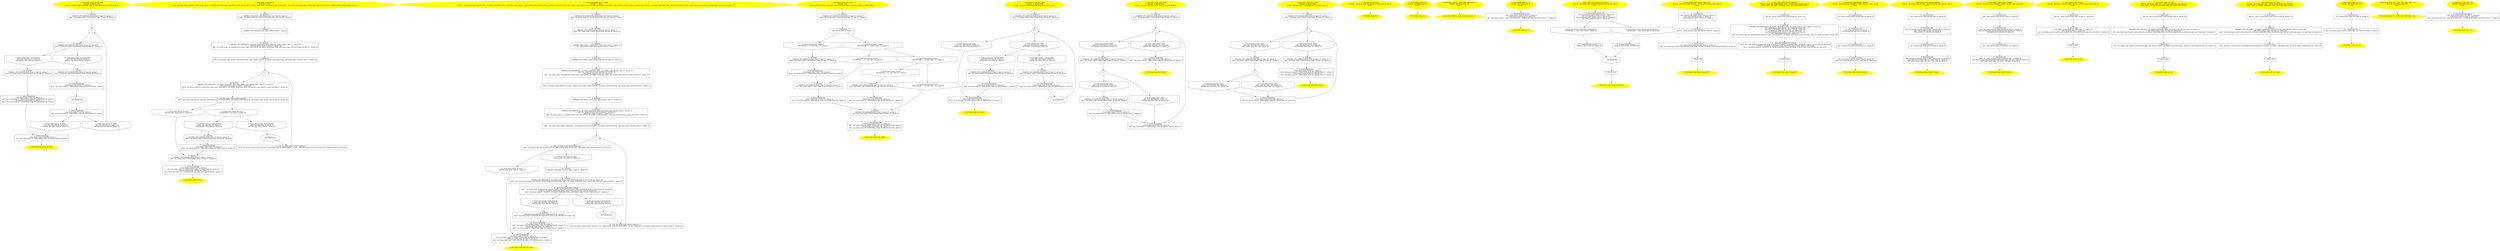 /* @generated */
digraph cfg {
"test_do_while#break_scope#1068194.72aceeae2a95e32b_1" [label="1: Start break_scope::test_do_while\nFormals:  a:_Bool b:_Bool\nLocals:  x3:break_scope::X x4:break_scope::X x2:break_scope::X x1:break_scope::X \n  " color=yellow style=filled]
	

	 "test_do_while#break_scope#1068194.72aceeae2a95e32b_1" -> "test_do_while#break_scope#1068194.72aceeae2a95e32b_16" ;
"test_do_while#break_scope#1068194.72aceeae2a95e32b_2" [label="2: Exit break_scope::test_do_while \n  " color=yellow style=filled]
	

"test_do_while#break_scope#1068194.72aceeae2a95e32b_3" [label="3:  Destruction(Scope) \n   _=*&x1:break_scope::X [line 89, column 1]\n  n$1=_fun_break_scope::X::~X(&x1:break_scope::X*) injected [line 89, column 1]\n " shape="box"]
	

	 "test_do_while#break_scope#1068194.72aceeae2a95e32b_3" -> "test_do_while#break_scope#1068194.72aceeae2a95e32b_2" ;
"test_do_while#break_scope#1068194.72aceeae2a95e32b_4" [label="4: + \n  " ]
	

	 "test_do_while#break_scope#1068194.72aceeae2a95e32b_4" -> "test_do_while#break_scope#1068194.72aceeae2a95e32b_15" ;
"test_do_while#break_scope#1068194.72aceeae2a95e32b_5" [label="5: Prune (true branch, do while) \n   n$3=*&a:_Bool [line 88, column 12]\n  PRUNE(n$3, true); [line 88, column 12]\n " shape="invhouse"]
	

	 "test_do_while#break_scope#1068194.72aceeae2a95e32b_5" -> "test_do_while#break_scope#1068194.72aceeae2a95e32b_4" ;
"test_do_while#break_scope#1068194.72aceeae2a95e32b_6" [label="6: Prune (false branch, do while) \n   n$3=*&a:_Bool [line 88, column 12]\n  PRUNE(!n$3, false); [line 88, column 12]\n " shape="invhouse"]
	

	 "test_do_while#break_scope#1068194.72aceeae2a95e32b_6" -> "test_do_while#break_scope#1068194.72aceeae2a95e32b_3" ;
"test_do_while#break_scope#1068194.72aceeae2a95e32b_7" [label="7:  Destruction(Scope) \n   _=*&x2:break_scope::X [line 88, column 3]\n  n$5=_fun_break_scope::X::~X(&x2:break_scope::X*) injected [line 88, column 3]\n " shape="box"]
	

	 "test_do_while#break_scope#1068194.72aceeae2a95e32b_7" -> "test_do_while#break_scope#1068194.72aceeae2a95e32b_5" ;
	 "test_do_while#break_scope#1068194.72aceeae2a95e32b_7" -> "test_do_while#break_scope#1068194.72aceeae2a95e32b_6" ;
"test_do_while#break_scope#1068194.72aceeae2a95e32b_8" [label="8: + \n   END_BRANCHES\n " ]
	

	 "test_do_while#break_scope#1068194.72aceeae2a95e32b_8" -> "test_do_while#break_scope#1068194.72aceeae2a95e32b_7" ;
"test_do_while#break_scope#1068194.72aceeae2a95e32b_9" [label="9: Prune (true branch, if (terminated)) \n   n$7=*&b:_Bool [line 82, column 9]\n  PRUNE(n$7, true); [line 82, column 9]\n " shape="invhouse"]
	

	 "test_do_while#break_scope#1068194.72aceeae2a95e32b_9" -> "test_do_while#break_scope#1068194.72aceeae2a95e32b_12" ;
"test_do_while#break_scope#1068194.72aceeae2a95e32b_10" [label="10: Prune (false branch, if (terminated)) \n   n$7=*&b:_Bool [line 82, column 9]\n  PRUNE(!n$7, false); [line 82, column 9]\n " shape="invhouse"]
	

	 "test_do_while#break_scope#1068194.72aceeae2a95e32b_10" -> "test_do_while#break_scope#1068194.72aceeae2a95e32b_14" ;
"test_do_while#break_scope#1068194.72aceeae2a95e32b_11" [label="11:  Destruction(break) \n   _=*&x3:break_scope::X [line 84, column 7]\n  n$9=_fun_break_scope::X::~X(&x3:break_scope::X*) injected [line 84, column 7]\n  _=*&x2:break_scope::X [line 84, column 7]\n  n$11=_fun_break_scope::X::~X(&x2:break_scope::X*) injected [line 84, column 7]\n " shape="box"]
	

	 "test_do_while#break_scope#1068194.72aceeae2a95e32b_11" -> "test_do_while#break_scope#1068194.72aceeae2a95e32b_3" ;
"test_do_while#break_scope#1068194.72aceeae2a95e32b_12" [label="12:  DeclStmt \n   VARIABLE_DECLARED(x3:break_scope::X); [line 83, column 7]\n  n$13=_fun_break_scope::X::X(&x3:break_scope::X*) [line 83, column 9]\n " shape="box"]
	

	 "test_do_while#break_scope#1068194.72aceeae2a95e32b_12" -> "test_do_while#break_scope#1068194.72aceeae2a95e32b_11" ;
"test_do_while#break_scope#1068194.72aceeae2a95e32b_13" [label="13:  Destruction(Scope) \n   _=*&x4:break_scope::X [line 87, column 5]\n  n$15=_fun_break_scope::X::~X(&x4:break_scope::X*) injected [line 87, column 5]\n " shape="box"]
	

	 "test_do_while#break_scope#1068194.72aceeae2a95e32b_13" -> "test_do_while#break_scope#1068194.72aceeae2a95e32b_8" ;
"test_do_while#break_scope#1068194.72aceeae2a95e32b_14" [label="14:  DeclStmt \n   VARIABLE_DECLARED(x4:break_scope::X); [line 86, column 7]\n  n$17=_fun_break_scope::X::X(&x4:break_scope::X*) [line 86, column 9]\n " shape="box"]
	

	 "test_do_while#break_scope#1068194.72aceeae2a95e32b_14" -> "test_do_while#break_scope#1068194.72aceeae2a95e32b_13" ;
"test_do_while#break_scope#1068194.72aceeae2a95e32b_15" [label="15:  DeclStmt \n   VARIABLE_DECLARED(x2:break_scope::X); [line 81, column 5]\n  n$19=_fun_break_scope::X::X(&x2:break_scope::X*) [line 81, column 7]\n " shape="box"]
	

	 "test_do_while#break_scope#1068194.72aceeae2a95e32b_15" -> "test_do_while#break_scope#1068194.72aceeae2a95e32b_9" ;
	 "test_do_while#break_scope#1068194.72aceeae2a95e32b_15" -> "test_do_while#break_scope#1068194.72aceeae2a95e32b_10" ;
"test_do_while#break_scope#1068194.72aceeae2a95e32b_16" [label="16:  DeclStmt \n   VARIABLE_DECLARED(x1:break_scope::X); [line 79, column 3]\n  n$21=_fun_break_scope::X::X(&x1:break_scope::X*) [line 79, column 5]\n " shape="box"]
	

	 "test_do_while#break_scope#1068194.72aceeae2a95e32b_16" -> "test_do_while#break_scope#1068194.72aceeae2a95e32b_4" ;
"test_for#break_scope#125808138668.4c62e98ea10322d2_1" [label="1: Start break_scope::test_for\nFormals:  b:_Bool\nLocals:  x2:break_scope::X it:break_scope::iterator 0$?%__sil_tmpSIL_materialize_temp__n$6:break_scope::iterator 0$?%__sil_tmp__temp_return_n$13:break_scope::iterator 0$?%__sil_tmpSIL_materialize_temp__n$16:break_scope::iterator const  x1:break_scope::X vector:break_scope::vec \n  " color=yellow style=filled]
	

	 "test_for#break_scope#125808138668.4c62e98ea10322d2_1" -> "test_for#break_scope#125808138668.4c62e98ea10322d2_19" ;
"test_for#break_scope#125808138668.4c62e98ea10322d2_2" [label="2: Exit break_scope::test_for \n  " color=yellow style=filled]
	

"test_for#break_scope#125808138668.4c62e98ea10322d2_3" [label="3:  Destruction(Scope) \n   _=*&x2:break_scope::X [line 64, column 1]\n  n$1=_fun_break_scope::X::~X(&x2:break_scope::X*) injected [line 64, column 1]\n  _=*&vector:break_scope::vec [line 64, column 1]\n  n$3=_fun_break_scope::vec::~vec(&vector:break_scope::vec*) injected [line 64, column 1]\n " shape="box"]
	

	 "test_for#break_scope#125808138668.4c62e98ea10322d2_3" -> "test_for#break_scope#125808138668.4c62e98ea10322d2_2" ;
"test_for#break_scope#125808138668.4c62e98ea10322d2_4" [label="4:  DeclStmt \n   VARIABLE_DECLARED(x2:break_scope::X); [line 63, column 3]\n  n$5=_fun_break_scope::X::X(&x2:break_scope::X*) [line 63, column 5]\n " shape="box"]
	

	 "test_for#break_scope#125808138668.4c62e98ea10322d2_4" -> "test_for#break_scope#125808138668.4c62e98ea10322d2_3" ;
"test_for#break_scope#125808138668.4c62e98ea10322d2_5" [label="5: + \n  " ]
	

	 "test_for#break_scope#125808138668.4c62e98ea10322d2_5" -> "test_for#break_scope#125808138668.4c62e98ea10322d2_10" ;
"test_for#break_scope#125808138668.4c62e98ea10322d2_6" [label="6:  DeclStmt \n   VARIABLE_DECLARED(0$?%__sil_tmpSIL_materialize_temp__n$6:break_scope::iterator); [line 57, column 22]\n  _=*&vector:break_scope::vec [line 57, column 22]\n  n$9=_fun_break_scope::vec::begin(&vector:break_scope::vec&,&0$?%__sil_tmpSIL_materialize_temp__n$6:break_scope::iterator*) assign_last [line 57, column 22]\n " shape="box"]
	

	 "test_for#break_scope#125808138668.4c62e98ea10322d2_6" -> "test_for#break_scope#125808138668.4c62e98ea10322d2_8" ;
"test_for#break_scope#125808138668.4c62e98ea10322d2_7" [label="7:  DeclStmt \n   VARIABLE_DECLARED(it:break_scope::iterator); [line 57, column 8]\n " shape="box"]
	

	 "test_for#break_scope#125808138668.4c62e98ea10322d2_7" -> "test_for#break_scope#125808138668.4c62e98ea10322d2_6" ;
"test_for#break_scope#125808138668.4c62e98ea10322d2_8" [label="8:  DeclStmt \n   n$10=_fun_break_scope::iterator::iterator(&it:break_scope::iterator*,&0$?%__sil_tmpSIL_materialize_temp__n$6:break_scope::iterator&) [line 57, column 22]\n " shape="box"]
	

	 "test_for#break_scope#125808138668.4c62e98ea10322d2_8" -> "test_for#break_scope#125808138668.4c62e98ea10322d2_5" ;
"test_for#break_scope#125808138668.4c62e98ea10322d2_9" [label="9:  Call _fun_break_scope::iterator::operator++ \n   n$14=_fun_break_scope::iterator::operator++(&it:break_scope::iterator&,&0$?%__sil_tmp__temp_return_n$13:break_scope::iterator*) assign_last [line 57, column 58]\n " shape="box"]
	

	 "test_for#break_scope#125808138668.4c62e98ea10322d2_9" -> "test_for#break_scope#125808138668.4c62e98ea10322d2_5" ;
"test_for#break_scope#125808138668.4c62e98ea10322d2_10" [label="10:  DeclStmt \n   VARIABLE_DECLARED(0$?%__sil_tmpSIL_materialize_temp__n$16:break_scope::iterator const ); [line 57, column 44]\n  _=*&vector:break_scope::vec [line 57, column 44]\n  n$19=_fun_break_scope::vec::end(&vector:break_scope::vec&,&0$?%__sil_tmpSIL_materialize_temp__n$16:break_scope::iterator*) assign_last [line 57, column 44]\n " shape="box"]
	

	 "test_for#break_scope#125808138668.4c62e98ea10322d2_10" -> "test_for#break_scope#125808138668.4c62e98ea10322d2_11" ;
"test_for#break_scope#125808138668.4c62e98ea10322d2_11" [label="11:  Call _fun_break_scope::iterator::operator!= \n   n$20=_fun_break_scope::iterator::operator!=(&it:break_scope::iterator&,&0$?%__sil_tmpSIL_materialize_temp__n$16:break_scope::iterator const &) [line 57, column 38]\n " shape="box"]
	

	 "test_for#break_scope#125808138668.4c62e98ea10322d2_11" -> "test_for#break_scope#125808138668.4c62e98ea10322d2_12" ;
	 "test_for#break_scope#125808138668.4c62e98ea10322d2_11" -> "test_for#break_scope#125808138668.4c62e98ea10322d2_13" ;
"test_for#break_scope#125808138668.4c62e98ea10322d2_12" [label="12: Prune (true branch, for loop) \n   PRUNE(n$20, true); [line 57, column 38]\n " shape="invhouse"]
	

	 "test_for#break_scope#125808138668.4c62e98ea10322d2_12" -> "test_for#break_scope#125808138668.4c62e98ea10322d2_15" ;
	 "test_for#break_scope#125808138668.4c62e98ea10322d2_12" -> "test_for#break_scope#125808138668.4c62e98ea10322d2_16" ;
"test_for#break_scope#125808138668.4c62e98ea10322d2_13" [label="13: Prune (false branch, for loop) \n   PRUNE(!n$20, false); [line 57, column 38]\n " shape="invhouse"]
	

	 "test_for#break_scope#125808138668.4c62e98ea10322d2_13" -> "test_for#break_scope#125808138668.4c62e98ea10322d2_4" ;
"test_for#break_scope#125808138668.4c62e98ea10322d2_14" [label="14: + \n   END_BRANCHES\n " ]
	

	 "test_for#break_scope#125808138668.4c62e98ea10322d2_14" -> "test_for#break_scope#125808138668.4c62e98ea10322d2_9" ;
"test_for#break_scope#125808138668.4c62e98ea10322d2_15" [label="15: Prune (true branch, if (terminated)) \n   n$21=*&b:_Bool [line 58, column 9]\n  PRUNE(n$21, true); [line 58, column 9]\n " shape="invhouse"]
	

	 "test_for#break_scope#125808138668.4c62e98ea10322d2_15" -> "test_for#break_scope#125808138668.4c62e98ea10322d2_18" ;
"test_for#break_scope#125808138668.4c62e98ea10322d2_16" [label="16: Prune (false branch, if (terminated)) \n   n$21=*&b:_Bool [line 58, column 9]\n  PRUNE(!n$21, false); [line 58, column 9]\n " shape="invhouse"]
	

	 "test_for#break_scope#125808138668.4c62e98ea10322d2_16" -> "test_for#break_scope#125808138668.4c62e98ea10322d2_14" ;
"test_for#break_scope#125808138668.4c62e98ea10322d2_17" [label="17:  Destruction(break) \n   _=*&x1:break_scope::X [line 60, column 7]\n  n$23=_fun_break_scope::X::~X(&x1:break_scope::X*) injected [line 60, column 7]\n " shape="box"]
	

	 "test_for#break_scope#125808138668.4c62e98ea10322d2_17" -> "test_for#break_scope#125808138668.4c62e98ea10322d2_4" ;
"test_for#break_scope#125808138668.4c62e98ea10322d2_18" [label="18:  DeclStmt \n   VARIABLE_DECLARED(x1:break_scope::X); [line 59, column 7]\n  n$25=_fun_break_scope::X::X(&x1:break_scope::X*) [line 59, column 9]\n " shape="box"]
	

	 "test_for#break_scope#125808138668.4c62e98ea10322d2_18" -> "test_for#break_scope#125808138668.4c62e98ea10322d2_17" ;
"test_for#break_scope#125808138668.4c62e98ea10322d2_19" [label="19:  DeclStmt \n   VARIABLE_DECLARED(vector:break_scope::vec); [line 56, column 3]\n  n$29=_fun_break_scope::vec::vec(&vector:break_scope::vec*) [line 56, column 7]\n " shape="box"]
	

	 "test_for#break_scope#125808138668.4c62e98ea10322d2_19" -> "test_for#break_scope#125808138668.4c62e98ea10322d2_7" ;
"test_for_range#break_scope#211585.ad34c277f8d086eb_1" [label="1: Start break_scope::test_for_range\nFormals:  b:_Bool\nLocals:  __end1:break_scope::iterator 0$?%__sil_tmpSIL_materialize_temp__n$5:break_scope::iterator __begin1:break_scope::iterator 0$?%__sil_tmpSIL_materialize_temp__n$11:break_scope::iterator 0$?%__sil_tmp__temp_return_n$19:break_scope::iterator x2:break_scope::X x:break_scope::X 0$?%__sil_tmpSIL_materialize_temp__n$32:break_scope::X const  __range1:break_scope::vec& x1:break_scope::X vector:break_scope::vec \n  " color=yellow style=filled]
	

	 "test_for_range#break_scope#211585.ad34c277f8d086eb_1" -> "test_for_range#break_scope#211585.ad34c277f8d086eb_25" ;
"test_for_range#break_scope#211585.ad34c277f8d086eb_2" [label="2: Exit break_scope::test_for_range \n  " color=yellow style=filled]
	

"test_for_range#break_scope#211585.ad34c277f8d086eb_3" [label="3:  Destruction(Scope) \n   _=*&x1:break_scope::X [line 53, column 1]\n  n$1=_fun_break_scope::X::~X(&x1:break_scope::X*) injected [line 53, column 1]\n  _=*&vector:break_scope::vec [line 53, column 1]\n  n$3=_fun_break_scope::vec::~vec(&vector:break_scope::vec*) injected [line 53, column 1]\n " shape="box"]
	

	 "test_for_range#break_scope#211585.ad34c277f8d086eb_3" -> "test_for_range#break_scope#211585.ad34c277f8d086eb_2" ;
"test_for_range#break_scope#211585.ad34c277f8d086eb_4" [label="4: + \n  " ]
	

	 "test_for_range#break_scope#211585.ad34c277f8d086eb_4" -> "test_for_range#break_scope#211585.ad34c277f8d086eb_12" ;
"test_for_range#break_scope#211585.ad34c277f8d086eb_5" [label="5:  DeclStmt \n   VARIABLE_DECLARED(0$?%__sil_tmpSIL_materialize_temp__n$5:break_scope::iterator); [line 47, column 12]\n  n$6=*&__range1:break_scope::vec& [line 47, column 12]\n  _=*n$6:break_scope::vec [line 47, column 12]\n  n$9=_fun_break_scope::vec::end(n$6:break_scope::vec&,&0$?%__sil_tmpSIL_materialize_temp__n$5:break_scope::iterator*) assign_last [line 47, column 12]\n " shape="box"]
	

	 "test_for_range#break_scope#211585.ad34c277f8d086eb_5" -> "test_for_range#break_scope#211585.ad34c277f8d086eb_7" ;
"test_for_range#break_scope#211585.ad34c277f8d086eb_6" [label="6:  DeclStmt \n   VARIABLE_DECLARED(__end1:break_scope::iterator); [line 47, column 12]\n " shape="box"]
	

	 "test_for_range#break_scope#211585.ad34c277f8d086eb_6" -> "test_for_range#break_scope#211585.ad34c277f8d086eb_5" ;
"test_for_range#break_scope#211585.ad34c277f8d086eb_7" [label="7:  DeclStmt \n   n$10=_fun_break_scope::iterator::iterator(&__end1:break_scope::iterator*,&0$?%__sil_tmpSIL_materialize_temp__n$5:break_scope::iterator&) [line 47, column 12]\n " shape="box"]
	

	 "test_for_range#break_scope#211585.ad34c277f8d086eb_7" -> "test_for_range#break_scope#211585.ad34c277f8d086eb_4" ;
"test_for_range#break_scope#211585.ad34c277f8d086eb_8" [label="8:  DeclStmt \n   VARIABLE_DECLARED(0$?%__sil_tmpSIL_materialize_temp__n$11:break_scope::iterator); [line 47, column 12]\n  n$12=*&__range1:break_scope::vec& [line 47, column 12]\n  _=*n$12:break_scope::vec [line 47, column 12]\n  n$15=_fun_break_scope::vec::begin(n$12:break_scope::vec&,&0$?%__sil_tmpSIL_materialize_temp__n$11:break_scope::iterator*) assign_last [line 47, column 12]\n " shape="box"]
	

	 "test_for_range#break_scope#211585.ad34c277f8d086eb_8" -> "test_for_range#break_scope#211585.ad34c277f8d086eb_10" ;
"test_for_range#break_scope#211585.ad34c277f8d086eb_9" [label="9:  DeclStmt \n   VARIABLE_DECLARED(__begin1:break_scope::iterator); [line 47, column 12]\n " shape="box"]
	

	 "test_for_range#break_scope#211585.ad34c277f8d086eb_9" -> "test_for_range#break_scope#211585.ad34c277f8d086eb_8" ;
"test_for_range#break_scope#211585.ad34c277f8d086eb_10" [label="10:  DeclStmt \n   n$16=_fun_break_scope::iterator::iterator(&__begin1:break_scope::iterator*,&0$?%__sil_tmpSIL_materialize_temp__n$11:break_scope::iterator&) [line 47, column 12]\n " shape="box"]
	

	 "test_for_range#break_scope#211585.ad34c277f8d086eb_10" -> "test_for_range#break_scope#211585.ad34c277f8d086eb_6" ;
"test_for_range#break_scope#211585.ad34c277f8d086eb_11" [label="11:  Call _fun_break_scope::iterator::operator++ \n   n$20=_fun_break_scope::iterator::operator++(&__begin1:break_scope::iterator&,&0$?%__sil_tmp__temp_return_n$19:break_scope::iterator*) assign_last [line 47, column 12]\n " shape="box"]
	

	 "test_for_range#break_scope#211585.ad34c277f8d086eb_11" -> "test_for_range#break_scope#211585.ad34c277f8d086eb_4" ;
"test_for_range#break_scope#211585.ad34c277f8d086eb_12" [label="12:  Call _fun_break_scope::iterator::operator!= \n   n$22=_fun_break_scope::iterator::operator!=(&__begin1:break_scope::iterator&,&__end1:break_scope::iterator&) [line 47, column 12]\n " shape="box"]
	

	 "test_for_range#break_scope#211585.ad34c277f8d086eb_12" -> "test_for_range#break_scope#211585.ad34c277f8d086eb_13" ;
	 "test_for_range#break_scope#211585.ad34c277f8d086eb_12" -> "test_for_range#break_scope#211585.ad34c277f8d086eb_14" ;
"test_for_range#break_scope#211585.ad34c277f8d086eb_13" [label="13: Prune (true branch, for loop) \n   PRUNE(n$22, true); [line 47, column 12]\n " shape="invhouse"]
	

	 "test_for_range#break_scope#211585.ad34c277f8d086eb_13" -> "test_for_range#break_scope#211585.ad34c277f8d086eb_22" ;
"test_for_range#break_scope#211585.ad34c277f8d086eb_14" [label="14: Prune (false branch, for loop) \n   PRUNE(!n$22, false); [line 47, column 12]\n " shape="invhouse"]
	

	 "test_for_range#break_scope#211585.ad34c277f8d086eb_14" -> "test_for_range#break_scope#211585.ad34c277f8d086eb_3" ;
"test_for_range#break_scope#211585.ad34c277f8d086eb_15" [label="15: + \n   END_BRANCHES\n " ]
	

	 "test_for_range#break_scope#211585.ad34c277f8d086eb_15" -> "test_for_range#break_scope#211585.ad34c277f8d086eb_11" ;
"test_for_range#break_scope#211585.ad34c277f8d086eb_16" [label="16: Prune (true branch, if (terminated)) \n   n$23=*&b:_Bool [line 48, column 9]\n  PRUNE(n$23, true); [line 48, column 9]\n " shape="invhouse"]
	

	 "test_for_range#break_scope#211585.ad34c277f8d086eb_16" -> "test_for_range#break_scope#211585.ad34c277f8d086eb_19" ;
"test_for_range#break_scope#211585.ad34c277f8d086eb_17" [label="17: Prune (false branch, if (terminated)) \n   n$23=*&b:_Bool [line 48, column 9]\n  PRUNE(!n$23, false); [line 48, column 9]\n " shape="invhouse"]
	

	 "test_for_range#break_scope#211585.ad34c277f8d086eb_17" -> "test_for_range#break_scope#211585.ad34c277f8d086eb_15" ;
"test_for_range#break_scope#211585.ad34c277f8d086eb_18" [label="18:  Destruction(break) \n   _=*&x2:break_scope::X [line 50, column 7]\n  n$25=_fun_break_scope::X::~X(&x2:break_scope::X*) injected [line 50, column 7]\n  _=*&x:break_scope::X [line 50, column 7]\n  n$27=_fun_break_scope::X::~X(&x:break_scope::X*) injected [line 50, column 7]\n " shape="box"]
	

	 "test_for_range#break_scope#211585.ad34c277f8d086eb_18" -> "test_for_range#break_scope#211585.ad34c277f8d086eb_3" ;
"test_for_range#break_scope#211585.ad34c277f8d086eb_19" [label="19:  DeclStmt \n   VARIABLE_DECLARED(x2:break_scope::X); [line 49, column 7]\n  n$29=_fun_break_scope::X::X(&x2:break_scope::X*,&x:break_scope::X&) [line 49, column 14]\n " shape="box"]
	

	 "test_for_range#break_scope#211585.ad34c277f8d086eb_19" -> "test_for_range#break_scope#211585.ad34c277f8d086eb_18" ;
"test_for_range#break_scope#211585.ad34c277f8d086eb_20" [label="20:  DeclStmt \n   VARIABLE_DECLARED(0$?%__sil_tmpSIL_materialize_temp__n$32:break_scope::X const ); [line 47, column 12]\n  n$36=_fun_break_scope::iterator::operator*(&__begin1:break_scope::iterator&,&0$?%__sil_tmpSIL_materialize_temp__n$32:break_scope::X*) assign_last [line 47, column 12]\n " shape="box"]
	

	 "test_for_range#break_scope#211585.ad34c277f8d086eb_20" -> "test_for_range#break_scope#211585.ad34c277f8d086eb_21" ;
"test_for_range#break_scope#211585.ad34c277f8d086eb_21" [label="21:  Destruction(temporaries cleanup) \n   n$37=_fun_break_scope::X::X(&x:break_scope::X*,&0$?%__sil_tmpSIL_materialize_temp__n$32:break_scope::X const &) [line 47, column 12]\n  _=*&0$?%__sil_tmpSIL_materialize_temp__n$32:break_scope::X const  [line 47, column 12]\n  n$39=_fun_break_scope::X::~X(&0$?%__sil_tmpSIL_materialize_temp__n$32:break_scope::X const *) injected [line 47, column 12]\n " shape="box"]
	

	 "test_for_range#break_scope#211585.ad34c277f8d086eb_21" -> "test_for_range#break_scope#211585.ad34c277f8d086eb_16" ;
	 "test_for_range#break_scope#211585.ad34c277f8d086eb_21" -> "test_for_range#break_scope#211585.ad34c277f8d086eb_17" ;
"test_for_range#break_scope#211585.ad34c277f8d086eb_22" [label="22:  DeclStmt \n   VARIABLE_DECLARED(x:break_scope::X); [line 47, column 8]\n " shape="box"]
	

	 "test_for_range#break_scope#211585.ad34c277f8d086eb_22" -> "test_for_range#break_scope#211585.ad34c277f8d086eb_20" ;
"test_for_range#break_scope#211585.ad34c277f8d086eb_23" [label="23:  DeclStmt \n   VARIABLE_DECLARED(__range1:break_scope::vec&); [line 47, column 14]\n  *&__range1:break_scope::vec&=&vector [line 47, column 14]\n " shape="box"]
	

	 "test_for_range#break_scope#211585.ad34c277f8d086eb_23" -> "test_for_range#break_scope#211585.ad34c277f8d086eb_9" ;
"test_for_range#break_scope#211585.ad34c277f8d086eb_24" [label="24:  DeclStmt \n   VARIABLE_DECLARED(x1:break_scope::X); [line 46, column 3]\n  n$41=_fun_break_scope::X::X(&x1:break_scope::X*) [line 46, column 5]\n " shape="box"]
	

	 "test_for_range#break_scope#211585.ad34c277f8d086eb_24" -> "test_for_range#break_scope#211585.ad34c277f8d086eb_23" ;
"test_for_range#break_scope#211585.ad34c277f8d086eb_25" [label="25:  DeclStmt \n   VARIABLE_DECLARED(vector:break_scope::vec); [line 45, column 3]\n  n$42=_fun_break_scope::vec::vec(&vector:break_scope::vec*) [line 45, column 7]\n " shape="box"]
	

	 "test_for_range#break_scope#211585.ad34c277f8d086eb_25" -> "test_for_range#break_scope#211585.ad34c277f8d086eb_24" ;
"test_switch#break_scope#501299968.43ca855443a5fa68_1" [label="1: Start break_scope::test_switch\nFormals:  n:int\nLocals:  x5:break_scope::X x4:break_scope::X x3:break_scope::X x2:break_scope::X x1:break_scope::X \n  " color=yellow style=filled]
	

	 "test_switch#break_scope#501299968.43ca855443a5fa68_1" -> "test_switch#break_scope#501299968.43ca855443a5fa68_18" ;
"test_switch#break_scope#501299968.43ca855443a5fa68_2" [label="2: Exit break_scope::test_switch \n  " color=yellow style=filled]
	

"test_switch#break_scope#501299968.43ca855443a5fa68_3" [label="3:  Destruction(Scope) \n   _=*&x5:break_scope::X [line 128, column 1]\n  n$1=_fun_break_scope::X::~X(&x5:break_scope::X*) injected [line 128, column 1]\n  _=*&x1:break_scope::X [line 128, column 1]\n  n$3=_fun_break_scope::X::~X(&x1:break_scope::X*) injected [line 128, column 1]\n " shape="box"]
	

	 "test_switch#break_scope#501299968.43ca855443a5fa68_3" -> "test_switch#break_scope#501299968.43ca855443a5fa68_2" ;
"test_switch#break_scope#501299968.43ca855443a5fa68_4" [label="4:  DeclStmt \n   VARIABLE_DECLARED(x5:break_scope::X); [line 127, column 3]\n  n$5=_fun_break_scope::X::X(&x5:break_scope::X*) [line 127, column 5]\n " shape="box"]
	

	 "test_switch#break_scope#501299968.43ca855443a5fa68_4" -> "test_switch#break_scope#501299968.43ca855443a5fa68_3" ;
"test_switch#break_scope#501299968.43ca855443a5fa68_5" [label="5:  SwitchStmt \n   n$6=*&n:int [line 115, column 11]\n " shape="box"]
	

	 "test_switch#break_scope#501299968.43ca855443a5fa68_5" -> "test_switch#break_scope#501299968.43ca855443a5fa68_16" ;
	 "test_switch#break_scope#501299968.43ca855443a5fa68_5" -> "test_switch#break_scope#501299968.43ca855443a5fa68_17" ;
"test_switch#break_scope#501299968.43ca855443a5fa68_6" [label="6:  Destruction(Scope) \n   _=*&x4:break_scope::X [line 125, column 5]\n  n$8=_fun_break_scope::X::~X(&x4:break_scope::X*) injected [line 125, column 5]\n " shape="box"]
	

	 "test_switch#break_scope#501299968.43ca855443a5fa68_6" -> "test_switch#break_scope#501299968.43ca855443a5fa68_4" ;
"test_switch#break_scope#501299968.43ca855443a5fa68_7" [label="7:  DeclStmt \n   VARIABLE_DECLARED(x4:break_scope::X); [line 124, column 7]\n  n$10=_fun_break_scope::X::X(&x4:break_scope::X*) [line 124, column 9]\n " shape="box"]
	

	 "test_switch#break_scope#501299968.43ca855443a5fa68_7" -> "test_switch#break_scope#501299968.43ca855443a5fa68_6" ;
"test_switch#break_scope#501299968.43ca855443a5fa68_8" [label="8:  Destruction(break) \n   _=*&x3:break_scope::X [line 121, column 7]\n  n$12=_fun_break_scope::X::~X(&x3:break_scope::X*) injected [line 121, column 7]\n " shape="box"]
	

	 "test_switch#break_scope#501299968.43ca855443a5fa68_8" -> "test_switch#break_scope#501299968.43ca855443a5fa68_4" ;
"test_switch#break_scope#501299968.43ca855443a5fa68_9" [label="9:  DeclStmt \n   VARIABLE_DECLARED(x3:break_scope::X); [line 120, column 7]\n  n$14=_fun_break_scope::X::X(&x3:break_scope::X*) [line 120, column 9]\n " shape="box"]
	

	 "test_switch#break_scope#501299968.43ca855443a5fa68_9" -> "test_switch#break_scope#501299968.43ca855443a5fa68_8" ;
"test_switch#break_scope#501299968.43ca855443a5fa68_10" [label="10:  Destruction(Scope) \n   _=*&x2:break_scope::X [line 118, column 5]\n  n$16=_fun_break_scope::X::~X(&x2:break_scope::X*) injected [line 118, column 5]\n " shape="box"]
	

	 "test_switch#break_scope#501299968.43ca855443a5fa68_10" -> "test_switch#break_scope#501299968.43ca855443a5fa68_9" ;
"test_switch#break_scope#501299968.43ca855443a5fa68_11" [label="11:  DeclStmt \n   VARIABLE_DECLARED(x2:break_scope::X); [line 117, column 7]\n  n$18=_fun_break_scope::X::X(&x2:break_scope::X*) [line 117, column 9]\n " shape="box"]
	

	 "test_switch#break_scope#501299968.43ca855443a5fa68_11" -> "test_switch#break_scope#501299968.43ca855443a5fa68_10" ;
"test_switch#break_scope#501299968.43ca855443a5fa68_12" [label="12: Prune (true branch, switch) \n   PRUNE((n$6 == 3), true); [line 123, column 5]\n " shape="invhouse"]
	

	 "test_switch#break_scope#501299968.43ca855443a5fa68_12" -> "test_switch#break_scope#501299968.43ca855443a5fa68_7" ;
"test_switch#break_scope#501299968.43ca855443a5fa68_13" [label="13: Prune (false branch, switch) \n   PRUNE(!(n$6 == 3), false); [line 123, column 5]\n " shape="invhouse"]
	

	 "test_switch#break_scope#501299968.43ca855443a5fa68_13" -> "test_switch#break_scope#501299968.43ca855443a5fa68_4" ;
"test_switch#break_scope#501299968.43ca855443a5fa68_14" [label="14: Prune (true branch, switch) \n   PRUNE((n$6 == 2), true); [line 119, column 5]\n " shape="invhouse"]
	

	 "test_switch#break_scope#501299968.43ca855443a5fa68_14" -> "test_switch#break_scope#501299968.43ca855443a5fa68_9" ;
"test_switch#break_scope#501299968.43ca855443a5fa68_15" [label="15: Prune (false branch, switch) \n   PRUNE(!(n$6 == 2), false); [line 119, column 5]\n " shape="invhouse"]
	

	 "test_switch#break_scope#501299968.43ca855443a5fa68_15" -> "test_switch#break_scope#501299968.43ca855443a5fa68_12" ;
	 "test_switch#break_scope#501299968.43ca855443a5fa68_15" -> "test_switch#break_scope#501299968.43ca855443a5fa68_13" ;
"test_switch#break_scope#501299968.43ca855443a5fa68_16" [label="16: Prune (true branch, switch) \n   PRUNE((n$6 == 1), true); [line 116, column 5]\n " shape="invhouse"]
	

	 "test_switch#break_scope#501299968.43ca855443a5fa68_16" -> "test_switch#break_scope#501299968.43ca855443a5fa68_11" ;
"test_switch#break_scope#501299968.43ca855443a5fa68_17" [label="17: Prune (false branch, switch) \n   PRUNE(!(n$6 == 1), false); [line 116, column 5]\n " shape="invhouse"]
	

	 "test_switch#break_scope#501299968.43ca855443a5fa68_17" -> "test_switch#break_scope#501299968.43ca855443a5fa68_14" ;
	 "test_switch#break_scope#501299968.43ca855443a5fa68_17" -> "test_switch#break_scope#501299968.43ca855443a5fa68_15" ;
"test_switch#break_scope#501299968.43ca855443a5fa68_18" [label="18:  DeclStmt \n   VARIABLE_DECLARED(x1:break_scope::X); [line 114, column 3]\n  n$20=_fun_break_scope::X::X(&x1:break_scope::X*) [line 114, column 5]\n " shape="box"]
	

	 "test_switch#break_scope#501299968.43ca855443a5fa68_18" -> "test_switch#break_scope#501299968.43ca855443a5fa68_5" ;
"test_while1#break_scope#177405187.b3409b963f3ece06_1" [label="1: Start break_scope::test_while1\nFormals:  a:_Bool b:_Bool\nLocals:  x2:break_scope::X x4:break_scope::X x1:break_scope::X \n  " color=yellow style=filled]
	

	 "test_while1#break_scope#177405187.b3409b963f3ece06_1" -> "test_while1#break_scope#177405187.b3409b963f3ece06_14" ;
"test_while1#break_scope#177405187.b3409b963f3ece06_2" [label="2: Exit break_scope::test_while1 \n  " color=yellow style=filled]
	

"test_while1#break_scope#177405187.b3409b963f3ece06_3" [label="3:  Destruction(Scope) \n   _=*&x1:break_scope::X [line 76, column 1]\n  n$1=_fun_break_scope::X::~X(&x1:break_scope::X*) injected [line 76, column 1]\n " shape="box"]
	

	 "test_while1#break_scope#177405187.b3409b963f3ece06_3" -> "test_while1#break_scope#177405187.b3409b963f3ece06_2" ;
"test_while1#break_scope#177405187.b3409b963f3ece06_4" [label="4: + \n  " ]
	

	 "test_while1#break_scope#177405187.b3409b963f3ece06_4" -> "test_while1#break_scope#177405187.b3409b963f3ece06_5" ;
	 "test_while1#break_scope#177405187.b3409b963f3ece06_4" -> "test_while1#break_scope#177405187.b3409b963f3ece06_6" ;
"test_while1#break_scope#177405187.b3409b963f3ece06_5" [label="5: Prune (true branch, while) \n   n$3=*&a:_Bool [line 68, column 10]\n  PRUNE(n$3, true); [line 68, column 10]\n " shape="invhouse"]
	

	 "test_while1#break_scope#177405187.b3409b963f3ece06_5" -> "test_while1#break_scope#177405187.b3409b963f3ece06_8" ;
	 "test_while1#break_scope#177405187.b3409b963f3ece06_5" -> "test_while1#break_scope#177405187.b3409b963f3ece06_9" ;
"test_while1#break_scope#177405187.b3409b963f3ece06_6" [label="6: Prune (false branch, while) \n   n$3=*&a:_Bool [line 68, column 10]\n  PRUNE(!n$3, false); [line 68, column 10]\n " shape="invhouse"]
	

	 "test_while1#break_scope#177405187.b3409b963f3ece06_6" -> "test_while1#break_scope#177405187.b3409b963f3ece06_3" ;
"test_while1#break_scope#177405187.b3409b963f3ece06_7" [label="7: + \n   END_BRANCHES\n " ]
	

	 "test_while1#break_scope#177405187.b3409b963f3ece06_7" -> "test_while1#break_scope#177405187.b3409b963f3ece06_4" ;
"test_while1#break_scope#177405187.b3409b963f3ece06_8" [label="8: Prune (true branch, if (terminated)) \n   n$4=*&b:_Bool [line 69, column 9]\n  PRUNE(n$4, true); [line 69, column 9]\n " shape="invhouse"]
	

	 "test_while1#break_scope#177405187.b3409b963f3ece06_8" -> "test_while1#break_scope#177405187.b3409b963f3ece06_11" ;
"test_while1#break_scope#177405187.b3409b963f3ece06_9" [label="9: Prune (false branch, if (terminated)) \n   n$4=*&b:_Bool [line 69, column 9]\n  PRUNE(!n$4, false); [line 69, column 9]\n " shape="invhouse"]
	

	 "test_while1#break_scope#177405187.b3409b963f3ece06_9" -> "test_while1#break_scope#177405187.b3409b963f3ece06_13" ;
"test_while1#break_scope#177405187.b3409b963f3ece06_10" [label="10:  Destruction(break) \n   _=*&x2:break_scope::X [line 71, column 7]\n  n$6=_fun_break_scope::X::~X(&x2:break_scope::X*) injected [line 71, column 7]\n " shape="box"]
	

	 "test_while1#break_scope#177405187.b3409b963f3ece06_10" -> "test_while1#break_scope#177405187.b3409b963f3ece06_3" ;
"test_while1#break_scope#177405187.b3409b963f3ece06_11" [label="11:  DeclStmt \n   VARIABLE_DECLARED(x2:break_scope::X); [line 70, column 7]\n  n$8=_fun_break_scope::X::X(&x2:break_scope::X*) [line 70, column 9]\n " shape="box"]
	

	 "test_while1#break_scope#177405187.b3409b963f3ece06_11" -> "test_while1#break_scope#177405187.b3409b963f3ece06_10" ;
"test_while1#break_scope#177405187.b3409b963f3ece06_12" [label="12:  Destruction(Scope) \n   _=*&x4:break_scope::X [line 74, column 5]\n  n$10=_fun_break_scope::X::~X(&x4:break_scope::X*) injected [line 74, column 5]\n " shape="box"]
	

	 "test_while1#break_scope#177405187.b3409b963f3ece06_12" -> "test_while1#break_scope#177405187.b3409b963f3ece06_7" ;
"test_while1#break_scope#177405187.b3409b963f3ece06_13" [label="13:  DeclStmt \n   VARIABLE_DECLARED(x4:break_scope::X); [line 73, column 7]\n  n$12=_fun_break_scope::X::X(&x4:break_scope::X*) [line 73, column 9]\n " shape="box"]
	

	 "test_while1#break_scope#177405187.b3409b963f3ece06_13" -> "test_while1#break_scope#177405187.b3409b963f3ece06_12" ;
"test_while1#break_scope#177405187.b3409b963f3ece06_14" [label="14:  DeclStmt \n   VARIABLE_DECLARED(x1:break_scope::X); [line 67, column 3]\n  n$15=_fun_break_scope::X::X(&x1:break_scope::X*) [line 67, column 5]\n " shape="box"]
	

	 "test_while1#break_scope#177405187.b3409b963f3ece06_14" -> "test_while1#break_scope#177405187.b3409b963f3ece06_4" ;
"test_while2#break_scope#172507721.38013d039ed95081_1" [label="1: Start break_scope::test_while2\nFormals:  a:_Bool b:_Bool\nLocals:  x3:break_scope::X x2:break_scope::X x1:break_scope::X \n  " color=yellow style=filled]
	

	 "test_while2#break_scope#172507721.38013d039ed95081_1" -> "test_while2#break_scope#172507721.38013d039ed95081_14" ;
"test_while2#break_scope#172507721.38013d039ed95081_2" [label="2: Exit break_scope::test_while2 \n  " color=yellow style=filled]
	

"test_while2#break_scope#172507721.38013d039ed95081_3" [label="3:  Destruction(Scope) \n   _=*&x1:break_scope::X [line 100, column 1]\n  n$1=_fun_break_scope::X::~X(&x1:break_scope::X*) injected [line 100, column 1]\n " shape="box"]
	

	 "test_while2#break_scope#172507721.38013d039ed95081_3" -> "test_while2#break_scope#172507721.38013d039ed95081_2" ;
"test_while2#break_scope#172507721.38013d039ed95081_4" [label="4: + \n  " ]
	

	 "test_while2#break_scope#172507721.38013d039ed95081_4" -> "test_while2#break_scope#172507721.38013d039ed95081_5" ;
	 "test_while2#break_scope#172507721.38013d039ed95081_4" -> "test_while2#break_scope#172507721.38013d039ed95081_6" ;
"test_while2#break_scope#172507721.38013d039ed95081_5" [label="5: Prune (true branch, while) \n   n$3=*&a:_Bool [line 93, column 10]\n  PRUNE(n$3, true); [line 93, column 10]\n " shape="invhouse"]
	

	 "test_while2#break_scope#172507721.38013d039ed95081_5" -> "test_while2#break_scope#172507721.38013d039ed95081_13" ;
"test_while2#break_scope#172507721.38013d039ed95081_6" [label="6: Prune (false branch, while) \n   n$3=*&a:_Bool [line 93, column 10]\n  PRUNE(!n$3, false); [line 93, column 10]\n " shape="invhouse"]
	

	 "test_while2#break_scope#172507721.38013d039ed95081_6" -> "test_while2#break_scope#172507721.38013d039ed95081_3" ;
"test_while2#break_scope#172507721.38013d039ed95081_7" [label="7:  Destruction(Scope) \n   _=*&x2:break_scope::X [line 99, column 3]\n  n$5=_fun_break_scope::X::~X(&x2:break_scope::X*) injected [line 99, column 3]\n " shape="box"]
	

	 "test_while2#break_scope#172507721.38013d039ed95081_7" -> "test_while2#break_scope#172507721.38013d039ed95081_4" ;
"test_while2#break_scope#172507721.38013d039ed95081_8" [label="8: + \n  " ]
	

	 "test_while2#break_scope#172507721.38013d039ed95081_8" -> "test_while2#break_scope#172507721.38013d039ed95081_9" ;
	 "test_while2#break_scope#172507721.38013d039ed95081_8" -> "test_while2#break_scope#172507721.38013d039ed95081_10" ;
"test_while2#break_scope#172507721.38013d039ed95081_9" [label="9: Prune (true branch, while) \n   n$7=*&b:_Bool [line 95, column 12]\n  PRUNE(n$7, true); [line 95, column 12]\n " shape="invhouse"]
	

	 "test_while2#break_scope#172507721.38013d039ed95081_9" -> "test_while2#break_scope#172507721.38013d039ed95081_12" ;
"test_while2#break_scope#172507721.38013d039ed95081_10" [label="10: Prune (false branch, while) \n   n$7=*&b:_Bool [line 95, column 12]\n  PRUNE(!n$7, false); [line 95, column 12]\n " shape="invhouse"]
	

	 "test_while2#break_scope#172507721.38013d039ed95081_10" -> "test_while2#break_scope#172507721.38013d039ed95081_7" ;
"test_while2#break_scope#172507721.38013d039ed95081_11" [label="11:  Destruction(break) \n   _=*&x3:break_scope::X [line 97, column 7]\n  n$9=_fun_break_scope::X::~X(&x3:break_scope::X*) injected [line 97, column 7]\n " shape="box"]
	

	 "test_while2#break_scope#172507721.38013d039ed95081_11" -> "test_while2#break_scope#172507721.38013d039ed95081_7" ;
"test_while2#break_scope#172507721.38013d039ed95081_12" [label="12:  DeclStmt \n   VARIABLE_DECLARED(x3:break_scope::X); [line 96, column 7]\n  n$11=_fun_break_scope::X::X(&x3:break_scope::X*) [line 96, column 9]\n " shape="box"]
	

	 "test_while2#break_scope#172507721.38013d039ed95081_12" -> "test_while2#break_scope#172507721.38013d039ed95081_11" ;
"test_while2#break_scope#172507721.38013d039ed95081_13" [label="13:  DeclStmt \n   VARIABLE_DECLARED(x2:break_scope::X); [line 94, column 5]\n  n$13=_fun_break_scope::X::X(&x2:break_scope::X*) [line 94, column 7]\n " shape="box"]
	

	 "test_while2#break_scope#172507721.38013d039ed95081_13" -> "test_while2#break_scope#172507721.38013d039ed95081_8" ;
"test_while2#break_scope#172507721.38013d039ed95081_14" [label="14:  DeclStmt \n   VARIABLE_DECLARED(x1:break_scope::X); [line 92, column 3]\n  n$15=_fun_break_scope::X::X(&x1:break_scope::X*) [line 92, column 5]\n " shape="box"]
	

	 "test_while2#break_scope#172507721.38013d039ed95081_14" -> "test_while2#break_scope#172507721.38013d039ed95081_4" ;
"test_while3#break_scope#101348319.7cab458a264bff5f_1" [label="1: Start break_scope::test_while3\nFormals:  a:_Bool b:_Bool\nLocals:  x3:break_scope::X x2:break_scope::X x1:break_scope::X \n  " color=yellow style=filled]
	

	 "test_while3#break_scope#101348319.7cab458a264bff5f_1" -> "test_while3#break_scope#101348319.7cab458a264bff5f_13" ;
"test_while3#break_scope#101348319.7cab458a264bff5f_2" [label="2: Exit break_scope::test_while3 \n  " color=yellow style=filled]
	

"test_while3#break_scope#101348319.7cab458a264bff5f_3" [label="3:  Destruction(Scope) \n   _=*&x3:break_scope::X [line 111, column 1]\n  n$1=_fun_break_scope::X::~X(&x3:break_scope::X*) injected [line 111, column 1]\n  _=*&x1:break_scope::X [line 111, column 1]\n  n$3=_fun_break_scope::X::~X(&x1:break_scope::X*) injected [line 111, column 1]\n " shape="box"]
	

	 "test_while3#break_scope#101348319.7cab458a264bff5f_3" -> "test_while3#break_scope#101348319.7cab458a264bff5f_2" ;
"test_while3#break_scope#101348319.7cab458a264bff5f_4" [label="4:  DeclStmt \n   VARIABLE_DECLARED(x3:break_scope::X); [line 110, column 3]\n  n$5=_fun_break_scope::X::X(&x3:break_scope::X*) [line 110, column 5]\n " shape="box"]
	

	 "test_while3#break_scope#101348319.7cab458a264bff5f_4" -> "test_while3#break_scope#101348319.7cab458a264bff5f_3" ;
"test_while3#break_scope#101348319.7cab458a264bff5f_5" [label="5: + \n  " ]
	

	 "test_while3#break_scope#101348319.7cab458a264bff5f_5" -> "test_while3#break_scope#101348319.7cab458a264bff5f_6" ;
	 "test_while3#break_scope#101348319.7cab458a264bff5f_5" -> "test_while3#break_scope#101348319.7cab458a264bff5f_7" ;
"test_while3#break_scope#101348319.7cab458a264bff5f_6" [label="6: Prune (true branch, while) \n   n$6=*&a:_Bool [line 104, column 10]\n  PRUNE(n$6, true); [line 104, column 10]\n " shape="invhouse"]
	

	 "test_while3#break_scope#101348319.7cab458a264bff5f_6" -> "test_while3#break_scope#101348319.7cab458a264bff5f_12" ;
"test_while3#break_scope#101348319.7cab458a264bff5f_7" [label="7: Prune (false branch, while) \n   n$6=*&a:_Bool [line 104, column 10]\n  PRUNE(!n$6, false); [line 104, column 10]\n " shape="invhouse"]
	

	 "test_while3#break_scope#101348319.7cab458a264bff5f_7" -> "test_while3#break_scope#101348319.7cab458a264bff5f_4" ;
"test_while3#break_scope#101348319.7cab458a264bff5f_8" [label="8:  Destruction(Scope) \n   _=*&x2:break_scope::X [line 109, column 3]\n  n$8=_fun_break_scope::X::~X(&x2:break_scope::X*) injected [line 109, column 3]\n " shape="box"]
	

	 "test_while3#break_scope#101348319.7cab458a264bff5f_8" -> "test_while3#break_scope#101348319.7cab458a264bff5f_5" ;
"test_while3#break_scope#101348319.7cab458a264bff5f_9" [label="9: + \n  " ]
	

	 "test_while3#break_scope#101348319.7cab458a264bff5f_9" -> "test_while3#break_scope#101348319.7cab458a264bff5f_10" ;
	 "test_while3#break_scope#101348319.7cab458a264bff5f_9" -> "test_while3#break_scope#101348319.7cab458a264bff5f_11" ;
"test_while3#break_scope#101348319.7cab458a264bff5f_10" [label="10: Prune (true branch, while) \n   n$10=*&b:_Bool [line 106, column 12]\n  PRUNE(n$10, true); [line 106, column 12]\n " shape="invhouse"]
	

	 "test_while3#break_scope#101348319.7cab458a264bff5f_10" -> "test_while3#break_scope#101348319.7cab458a264bff5f_8" ;
"test_while3#break_scope#101348319.7cab458a264bff5f_11" [label="11: Prune (false branch, while) \n   n$10=*&b:_Bool [line 106, column 12]\n  PRUNE(!n$10, false); [line 106, column 12]\n " shape="invhouse"]
	

	 "test_while3#break_scope#101348319.7cab458a264bff5f_11" -> "test_while3#break_scope#101348319.7cab458a264bff5f_8" ;
"test_while3#break_scope#101348319.7cab458a264bff5f_12" [label="12:  DeclStmt \n   VARIABLE_DECLARED(x2:break_scope::X); [line 105, column 5]\n  n$13=_fun_break_scope::X::X(&x2:break_scope::X*) [line 105, column 7]\n " shape="box"]
	

	 "test_while3#break_scope#101348319.7cab458a264bff5f_12" -> "test_while3#break_scope#101348319.7cab458a264bff5f_9" ;
"test_while3#break_scope#101348319.7cab458a264bff5f_13" [label="13:  DeclStmt \n   VARIABLE_DECLARED(x1:break_scope::X); [line 103, column 3]\n  n$15=_fun_break_scope::X::X(&x1:break_scope::X*) [line 103, column 5]\n " shape="box"]
	

	 "test_while3#break_scope#101348319.7cab458a264bff5f_13" -> "test_while3#break_scope#101348319.7cab458a264bff5f_5" ;
"X#X#break_scope#{4053540132469168.5757c11762d16a29_1" [label="1: Start break_scope::X::X\nFormals:  this:break_scope::X* __param_0:break_scope::X const &\nLocals:  \n  " color=yellow style=filled]
	

	 "X#X#break_scope#{4053540132469168.5757c11762d16a29_1" -> "X#X#break_scope#{4053540132469168.5757c11762d16a29_2" ;
"X#X#break_scope#{4053540132469168.5757c11762d16a29_2" [label="2: Exit break_scope::X::X \n  " color=yellow style=filled]
	

"X#X#break_scope#{4561406577910183.fb2d51e3a77f2471_1" [label="1: Start break_scope::X::X\nFormals:  this:break_scope::X*\nLocals:  \n  " color=yellow style=filled]
	

	 "X#X#break_scope#{4561406577910183.fb2d51e3a77f2471_1" -> "X#X#break_scope#{4561406577910183.fb2d51e3a77f2471_2" ;
"X#X#break_scope#{4561406577910183.fb2d51e3a77f2471_2" [label="2: Exit break_scope::X::X \n  " color=yellow style=filled]
	

"__infer_inner_destructor_~X#X#bre.fa56341fa47a2c5b_1" [label="1: Start break_scope::X::__infer_inner_destructor_~X\nFormals:  this:break_scope::X*\nLocals:  \n  " color=yellow style=filled]
	

	 "__infer_inner_destructor_~X#X#bre.fa56341fa47a2c5b_1" -> "__infer_inner_destructor_~X#X#bre.fa56341fa47a2c5b_2" ;
"__infer_inner_destructor_~X#X#bre.fa56341fa47a2c5b_2" [label="2: Exit break_scope::X::__infer_inner_destructor_~X \n  " color=yellow style=filled]
	

"~X#X#break_scope#(175201803562595.f33b078655028356_1" [label="1: Start break_scope::X::~X\nFormals:  this:break_scope::X*\nLocals:  \n  " color=yellow style=filled]
	

	 "~X#X#break_scope#(175201803562595.f33b078655028356_1" -> "~X#X#break_scope#(175201803562595.f33b078655028356_3" ;
"~X#X#break_scope#(175201803562595.f33b078655028356_2" [label="2: Exit break_scope::X::~X \n  " color=yellow style=filled]
	

"~X#X#break_scope#(175201803562595.f33b078655028356_3" [label="3:  Destruction(virtual base) \n   n$0=*&this:break_scope::X* [line 10, column 9]\n  _=*n$0:break_scope::X [line 10, column 9]\n  n$2=_fun_break_scope::X::__infer_inner_destructor_~X(n$0:break_scope::X*) injected [line 10, column 9]\n " shape="box"]
	

	 "~X#X#break_scope#(175201803562595.f33b078655028356_3" -> "~X#X#break_scope#(175201803562595.f33b078655028356_2" ;
"operator!=#iterator#break_scope#(.5a328db1c01702ad_1" [label="1: Start break_scope::iterator::operator!=\nFormals:  this:break_scope::iterator* i2:break_scope::iterator const &\nLocals:  \n  " color=yellow style=filled]
	

	 "operator!=#iterator#break_scope#(.5a328db1c01702ad_1" -> "operator!=#iterator#break_scope#(.5a328db1c01702ad_4" ;
"operator!=#iterator#break_scope#(.5a328db1c01702ad_2" [label="2: Exit break_scope::iterator::operator!= \n  " color=yellow style=filled]
	

"operator!=#iterator#break_scope#(.5a328db1c01702ad_3" [label="3: + \n   END_BRANCHES\n " ]
	

	 "operator!=#iterator#break_scope#(.5a328db1c01702ad_3" -> "operator!=#iterator#break_scope#(.5a328db1c01702ad_9" ;
"operator!=#iterator#break_scope#(.5a328db1c01702ad_4" [label="4:  BinaryOperatorStmt: NE \n   n$0=*&this:break_scope::iterator* [line 27, column 48]\n  n$1=*n$0.position:int [line 27, column 48]\n  n$2=*&i2:break_scope::iterator const & [line 27, column 60]\n  n$3=*n$2.position:int [line 27, column 60]\n " shape="box"]
	

	 "operator!=#iterator#break_scope#(.5a328db1c01702ad_4" -> "operator!=#iterator#break_scope#(.5a328db1c01702ad_5" ;
	 "operator!=#iterator#break_scope#(.5a328db1c01702ad_4" -> "operator!=#iterator#break_scope#(.5a328db1c01702ad_6" ;
"operator!=#iterator#break_scope#(.5a328db1c01702ad_5" [label="5: Prune (true branch, boolean exp (terminated)) \n   PRUNE((n$1 != n$3), true); [line 27, column 48]\n " shape="invhouse"]
	

	 "operator!=#iterator#break_scope#(.5a328db1c01702ad_5" -> "operator!=#iterator#break_scope#(.5a328db1c01702ad_7" ;
"operator!=#iterator#break_scope#(.5a328db1c01702ad_6" [label="6: Prune (false branch, boolean exp (terminated)) \n   PRUNE(!(n$1 != n$3), false); [line 27, column 48]\n " shape="invhouse"]
	

	 "operator!=#iterator#break_scope#(.5a328db1c01702ad_6" -> "operator!=#iterator#break_scope#(.5a328db1c01702ad_8" ;
"operator!=#iterator#break_scope#(.5a328db1c01702ad_7" [label="7:  ConditionalStmt Branch \n   *&return:_Bool=1 [line 27, column 48]\n " shape="box"]
	

	 "operator!=#iterator#break_scope#(.5a328db1c01702ad_7" -> "operator!=#iterator#break_scope#(.5a328db1c01702ad_3" ;
"operator!=#iterator#break_scope#(.5a328db1c01702ad_8" [label="8:  ConditionalStmt Branch \n   *&return:_Bool=0 [line 27, column 48]\n " shape="box"]
	

	 "operator!=#iterator#break_scope#(.5a328db1c01702ad_8" -> "operator!=#iterator#break_scope#(.5a328db1c01702ad_3" ;
"operator!=#iterator#break_scope#(.5a328db1c01702ad_9" [label="9:  Return Stmt \n  " shape="box"]
	

	 "operator!=#iterator#break_scope#(.5a328db1c01702ad_9" -> "operator!=#iterator#break_scope#(.5a328db1c01702ad_2" ;
"operator++#iterator#break_scope(c.12f92dbbbaf6641d_1" [label="1: Start break_scope::iterator::operator++\nFormals:  this:break_scope::iterator* __return_param:break_scope::iterator*\nLocals:  \n  " color=yellow style=filled]
	

	 "operator++#iterator#break_scope(c.12f92dbbbaf6641d_1" -> "operator++#iterator#break_scope(c.12f92dbbbaf6641d_6" ;
"operator++#iterator#break_scope(c.12f92dbbbaf6641d_2" [label="2: Exit break_scope::iterator::operator++ \n  " color=yellow style=filled]
	

"operator++#iterator#break_scope(c.12f92dbbbaf6641d_3" [label="3:  Return Stmt \n   n$0=*&__return_param:break_scope::iterator* [line 24, column 5]\n " shape="box"]
	

	 "operator++#iterator#break_scope(c.12f92dbbbaf6641d_3" -> "operator++#iterator#break_scope(c.12f92dbbbaf6641d_4" ;
"operator++#iterator#break_scope(c.12f92dbbbaf6641d_4" [label="4:  Return Stmt \n   n$1=*&this:break_scope::iterator* [line 24, column 13]\n  n$2=_fun_break_scope::iterator::iterator(n$0:break_scope::iterator*,n$1:break_scope::iterator&) [line 24, column 12]\n " shape="box"]
	

	 "operator++#iterator#break_scope(c.12f92dbbbaf6641d_4" -> "operator++#iterator#break_scope(c.12f92dbbbaf6641d_5" ;
"operator++#iterator#break_scope(c.12f92dbbbaf6641d_5" [label="5:  Return Stmt \n  " shape="box"]
	

	 "operator++#iterator#break_scope(c.12f92dbbbaf6641d_5" -> "operator++#iterator#break_scope(c.12f92dbbbaf6641d_2" ;
"operator++#iterator#break_scope(c.12f92dbbbaf6641d_6" [label="6:  UnaryOperator \n   n$3=*&this:break_scope::iterator* [line 23, column 5]\n  n$4=*n$3.position:int [line 23, column 5]\n  *n$3.position:int=(n$4 + 1) [line 23, column 5]\n " shape="box"]
	

	 "operator++#iterator#break_scope(c.12f92dbbbaf6641d_6" -> "operator++#iterator#break_scope(c.12f92dbbbaf6641d_3" ;
"operator*#iterator#break_scope(cl.89adb890a0c29514_1" [label="1: Start break_scope::iterator::operator*\nFormals:  this:break_scope::iterator const * __return_param:break_scope::X*\nLocals:  0$?%__sil_tmpSIL_materialize_temp__n$1:break_scope::X const  \n  " color=yellow style=filled]
	

	 "operator*#iterator#break_scope(cl.89adb890a0c29514_1" -> "operator*#iterator#break_scope(cl.89adb890a0c29514_5" ;
"operator*#iterator#break_scope(cl.89adb890a0c29514_2" [label="2: Exit break_scope::iterator::operator* \n  " color=yellow style=filled]
	

"operator*#iterator#break_scope(cl.89adb890a0c29514_3" [label="3:  DeclStmt \n   VARIABLE_DECLARED(0$?%__sil_tmpSIL_materialize_temp__n$1:break_scope::X const ); [line 42, column 40]\n  n$3=*&this:break_scope::iterator const * [line 42, column 40]\n  n$4=*n$3.vector:break_scope::vec const * [line 42, column 40]\n  _=*n$4:break_scope::vec const  [line 42, column 40]\n  n$6=*&this:break_scope::iterator const * [line 42, column 52]\n  n$7=*n$6.position:int [line 42, column 52]\n  n$9=_fun_break_scope::vec::get(n$4:break_scope::vec const *,n$7:int,&0$?%__sil_tmpSIL_materialize_temp__n$1:break_scope::X*) assign_last [line 42, column 40]\n " shape="box"]
	

	 "operator*#iterator#break_scope(cl.89adb890a0c29514_3" -> "operator*#iterator#break_scope(cl.89adb890a0c29514_4" ;
"operator*#iterator#break_scope(cl.89adb890a0c29514_4" [label="4:  Destruction(temporaries cleanup) \n   n$10=_fun_break_scope::X::X(n$0:break_scope::X*,&0$?%__sil_tmpSIL_materialize_temp__n$1:break_scope::X const &) [line 42, column 40]\n  _=*&0$?%__sil_tmpSIL_materialize_temp__n$1:break_scope::X const  [line 42, column 60]\n  n$12=_fun_break_scope::X::~X(&0$?%__sil_tmpSIL_materialize_temp__n$1:break_scope::X const *) injected [line 42, column 60]\n " shape="box"]
	

	 "operator*#iterator#break_scope(cl.89adb890a0c29514_4" -> "operator*#iterator#break_scope(cl.89adb890a0c29514_6" ;
"operator*#iterator#break_scope(cl.89adb890a0c29514_5" [label="5:  Return Stmt \n   n$0=*&__return_param:break_scope::X* [line 42, column 33]\n " shape="box"]
	

	 "operator*#iterator#break_scope(cl.89adb890a0c29514_5" -> "operator*#iterator#break_scope(cl.89adb890a0c29514_3" ;
"operator*#iterator#break_scope(cl.89adb890a0c29514_6" [label="6:  Return Stmt \n  " shape="box"]
	

	 "operator*#iterator#break_scope(cl.89adb890a0c29514_6" -> "operator*#iterator#break_scope(cl.89adb890a0c29514_2" ;
"iterator#iterator#break_scope(cla.ac576904898fa250_1" [label="1: Start break_scope::iterator::iterator\nFormals:  this:break_scope::iterator* v:break_scope::vec const * pos:int\nLocals:  \n  " color=yellow style=filled]
	

	 "iterator#iterator#break_scope(cla.ac576904898fa250_1" -> "iterator#iterator#break_scope(cla.ac576904898fa250_5" ;
"iterator#iterator#break_scope(cla.ac576904898fa250_2" [label="2: Exit break_scope::iterator::iterator \n  " color=yellow style=filled]
	

"iterator#iterator#break_scope(cla.ac576904898fa250_3" [label="3:  Constructor Init \n   n$1=*&this:break_scope::iterator* [line 20, column 52]\n " shape="box"]
	

	 "iterator#iterator#break_scope(cla.ac576904898fa250_3" -> "iterator#iterator#break_scope(cla.ac576904898fa250_4" ;
"iterator#iterator#break_scope(cla.ac576904898fa250_4" [label="4:  Constructor Init \n   n$2=*&v:break_scope::vec const * [line 20, column 59]\n  *n$1.vector:break_scope::vec const *=n$2 [line 20, column 52]\n " shape="box"]
	

	 "iterator#iterator#break_scope(cla.ac576904898fa250_4" -> "iterator#iterator#break_scope(cla.ac576904898fa250_2" ;
"iterator#iterator#break_scope(cla.ac576904898fa250_5" [label="5:  Constructor Init \n   n$3=*&this:break_scope::iterator* [line 20, column 37]\n " shape="box"]
	

	 "iterator#iterator#break_scope(cla.ac576904898fa250_5" -> "iterator#iterator#break_scope(cla.ac576904898fa250_6" ;
"iterator#iterator#break_scope(cla.ac576904898fa250_6" [label="6:  Constructor Init \n   n$4=*&pos:int [line 20, column 46]\n  *n$3.position:int=n$4 [line 20, column 37]\n " shape="box"]
	

	 "iterator#iterator#break_scope(cla.ac576904898fa250_6" -> "iterator#iterator#break_scope(cla.ac576904898fa250_3" ;
"iterator#iterator#break_scope#{15.baa36f876ed20a39_1" [label="1: Start break_scope::iterator::iterator\nFormals:  this:break_scope::iterator* __param_0:break_scope::iterator const &\nLocals:  \n  " color=yellow style=filled]
	

	 "iterator#iterator#break_scope#{15.baa36f876ed20a39_1" -> "iterator#iterator#break_scope#{15.baa36f876ed20a39_5" ;
"iterator#iterator#break_scope#{15.baa36f876ed20a39_2" [label="2: Exit break_scope::iterator::iterator \n  " color=yellow style=filled]
	

"iterator#iterator#break_scope#{15.baa36f876ed20a39_3" [label="3:  Constructor Init \n   n$1=*&this:break_scope::iterator* [line 16, column 8]\n " shape="box"]
	

	 "iterator#iterator#break_scope#{15.baa36f876ed20a39_3" -> "iterator#iterator#break_scope#{15.baa36f876ed20a39_4" ;
"iterator#iterator#break_scope#{15.baa36f876ed20a39_4" [label="4:  Constructor Init \n   n$2=*&__param_0:break_scope::iterator const & [line 16, column 8]\n  n$3=*n$2.vector:break_scope::vec const * [line 16, column 8]\n  *n$1.vector:break_scope::vec const *=n$3 [line 16, column 8]\n " shape="box"]
	

	 "iterator#iterator#break_scope#{15.baa36f876ed20a39_4" -> "iterator#iterator#break_scope#{15.baa36f876ed20a39_2" ;
"iterator#iterator#break_scope#{15.baa36f876ed20a39_5" [label="5:  Constructor Init \n   n$4=*&this:break_scope::iterator* [line 16, column 8]\n " shape="box"]
	

	 "iterator#iterator#break_scope#{15.baa36f876ed20a39_5" -> "iterator#iterator#break_scope#{15.baa36f876ed20a39_6" ;
"iterator#iterator#break_scope#{15.baa36f876ed20a39_6" [label="6:  Constructor Init \n   n$5=*&__param_0:break_scope::iterator const & [line 16, column 8]\n  n$6=*n$5.position:int [line 16, column 8]\n  *n$4.position:int=n$6 [line 16, column 8]\n " shape="box"]
	

	 "iterator#iterator#break_scope#{15.baa36f876ed20a39_6" -> "iterator#iterator#break_scope#{15.baa36f876ed20a39_3" ;
"iterator#iterator#break_scope#{44.7d5fd6f77798d159_1" [label="1: Start break_scope::iterator::iterator\nFormals:  this:break_scope::iterator* __param_0:break_scope::iterator&&\nLocals:  \n  " color=yellow style=filled]
	

	 "iterator#iterator#break_scope#{44.7d5fd6f77798d159_1" -> "iterator#iterator#break_scope#{44.7d5fd6f77798d159_5" ;
"iterator#iterator#break_scope#{44.7d5fd6f77798d159_2" [label="2: Exit break_scope::iterator::iterator \n  " color=yellow style=filled]
	

"iterator#iterator#break_scope#{44.7d5fd6f77798d159_3" [label="3:  Constructor Init \n   n$1=*&this:break_scope::iterator* [line 16, column 8]\n " shape="box"]
	

	 "iterator#iterator#break_scope#{44.7d5fd6f77798d159_3" -> "iterator#iterator#break_scope#{44.7d5fd6f77798d159_4" ;
"iterator#iterator#break_scope#{44.7d5fd6f77798d159_4" [label="4:  Constructor Init \n   n$2=*&__param_0:break_scope::iterator&& [line 16, column 8]\n  n$3=*(break_scope::iterator&&)n$2.vector:break_scope::vec const * [line 16, column 8]\n  *n$1.vector:break_scope::vec const *=n$3 [line 16, column 8]\n " shape="box"]
	

	 "iterator#iterator#break_scope#{44.7d5fd6f77798d159_4" -> "iterator#iterator#break_scope#{44.7d5fd6f77798d159_2" ;
"iterator#iterator#break_scope#{44.7d5fd6f77798d159_5" [label="5:  Constructor Init \n   n$4=*&this:break_scope::iterator* [line 16, column 8]\n " shape="box"]
	

	 "iterator#iterator#break_scope#{44.7d5fd6f77798d159_5" -> "iterator#iterator#break_scope#{44.7d5fd6f77798d159_6" ;
"iterator#iterator#break_scope#{44.7d5fd6f77798d159_6" [label="6:  Constructor Init \n   n$5=*&__param_0:break_scope::iterator&& [line 16, column 8]\n  n$6=*(break_scope::iterator&&)n$5.position:int [line 16, column 8]\n  *n$4.position:int=n$6 [line 16, column 8]\n " shape="box"]
	

	 "iterator#iterator#break_scope#{44.7d5fd6f77798d159_6" -> "iterator#iterator#break_scope#{44.7d5fd6f77798d159_3" ;
"get#vec#break_scope(class break_s.f29590f184420067_1" [label="1: Start break_scope::vec::get\nFormals:  this:break_scope::vec const * pos:int __return_param:break_scope::X*\nLocals:  \n  " color=yellow style=filled]
	

	 "get#vec#break_scope(class break_s.f29590f184420067_1" -> "get#vec#break_scope(class break_s.f29590f184420067_3" ;
"get#vec#break_scope(class break_s.f29590f184420067_2" [label="2: Exit break_scope::vec::get \n  " color=yellow style=filled]
	

"get#vec#break_scope(class break_s.f29590f184420067_3" [label="3:  Return Stmt \n   n$0=*&__return_param:break_scope::X* [line 37, column 26]\n " shape="box"]
	

	 "get#vec#break_scope(class break_s.f29590f184420067_3" -> "get#vec#break_scope(class break_s.f29590f184420067_4" ;
"get#vec#break_scope(class break_s.f29590f184420067_4" [label="4:  Return Stmt \n   n$1=*&this:break_scope::vec const * [line 37, column 33]\n  n$2=*&pos:int [line 37, column 39]\n  n$3=_fun_break_scope::X::X(n$0:break_scope::X*,n$1._data[n$2]:break_scope::X const &) [line 37, column 33]\n " shape="box"]
	

	 "get#vec#break_scope(class break_s.f29590f184420067_4" -> "get#vec#break_scope(class break_s.f29590f184420067_5" ;
"get#vec#break_scope(class break_s.f29590f184420067_5" [label="5:  Return Stmt \n  " shape="box"]
	

	 "get#vec#break_scope(class break_s.f29590f184420067_5" -> "get#vec#break_scope(class break_s.f29590f184420067_2" ;
"end#vec#break_scope(class break_s.28b4ffbb5a64aa36_1" [label="1: Start break_scope::vec::end\nFormals:  this:break_scope::vec* __return_param:break_scope::iterator*\nLocals:  0$?%__sil_tmpSIL_materialize_temp__n$1:break_scope::iterator \n  " color=yellow style=filled]
	

	 "end#vec#break_scope(class break_s.28b4ffbb5a64aa36_1" -> "end#vec#break_scope(class break_s.28b4ffbb5a64aa36_4" ;
"end#vec#break_scope(class break_s.28b4ffbb5a64aa36_2" [label="2: Exit break_scope::vec::end \n  " color=yellow style=filled]
	

"end#vec#break_scope(class break_s.28b4ffbb5a64aa36_3" [label="3:  DeclStmt \n   VARIABLE_DECLARED(0$?%__sil_tmpSIL_materialize_temp__n$1:break_scope::iterator); [line 35, column 27]\n  n$2=*&this:break_scope::vec* [line 35, column 36]\n  n$3=_fun_break_scope::iterator::iterator(&0$?%__sil_tmpSIL_materialize_temp__n$1:break_scope::iterator*,n$2:break_scope::vec*,10:int) [line 35, column 27]\n " shape="box"]
	

	 "end#vec#break_scope(class break_s.28b4ffbb5a64aa36_3" -> "end#vec#break_scope(class break_s.28b4ffbb5a64aa36_5" ;
"end#vec#break_scope(class break_s.28b4ffbb5a64aa36_4" [label="4:  Return Stmt \n   n$0=*&__return_param:break_scope::iterator* [line 35, column 20]\n " shape="box"]
	

	 "end#vec#break_scope(class break_s.28b4ffbb5a64aa36_4" -> "end#vec#break_scope(class break_s.28b4ffbb5a64aa36_3" ;
"end#vec#break_scope(class break_s.28b4ffbb5a64aa36_5" [label="5:  Return Stmt \n   n$4=_fun_break_scope::iterator::iterator(n$0:break_scope::iterator*,&0$?%__sil_tmpSIL_materialize_temp__n$1:break_scope::iterator&) [line 35, column 27]\n " shape="box"]
	

	 "end#vec#break_scope(class break_s.28b4ffbb5a64aa36_5" -> "end#vec#break_scope(class break_s.28b4ffbb5a64aa36_6" ;
"end#vec#break_scope(class break_s.28b4ffbb5a64aa36_6" [label="6:  Return Stmt \n  " shape="box"]
	

	 "end#vec#break_scope(class break_s.28b4ffbb5a64aa36_6" -> "end#vec#break_scope(class break_s.28b4ffbb5a64aa36_2" ;
"begin#vec#break_scope(class break.5dac1fcfbf012c7c_1" [label="1: Start break_scope::vec::begin\nFormals:  this:break_scope::vec* __return_param:break_scope::iterator*\nLocals:  0$?%__sil_tmpSIL_materialize_temp__n$1:break_scope::iterator \n  " color=yellow style=filled]
	

	 "begin#vec#break_scope(class break.5dac1fcfbf012c7c_1" -> "begin#vec#break_scope(class break.5dac1fcfbf012c7c_4" ;
"begin#vec#break_scope(class break.5dac1fcfbf012c7c_2" [label="2: Exit break_scope::vec::begin \n  " color=yellow style=filled]
	

"begin#vec#break_scope(class break.5dac1fcfbf012c7c_3" [label="3:  DeclStmt \n   VARIABLE_DECLARED(0$?%__sil_tmpSIL_materialize_temp__n$1:break_scope::iterator); [line 34, column 29]\n  n$2=*&this:break_scope::vec* [line 34, column 38]\n  n$3=_fun_break_scope::iterator::iterator(&0$?%__sil_tmpSIL_materialize_temp__n$1:break_scope::iterator*,n$2:break_scope::vec*,0:int) [line 34, column 29]\n " shape="box"]
	

	 "begin#vec#break_scope(class break.5dac1fcfbf012c7c_3" -> "begin#vec#break_scope(class break.5dac1fcfbf012c7c_5" ;
"begin#vec#break_scope(class break.5dac1fcfbf012c7c_4" [label="4:  Return Stmt \n   n$0=*&__return_param:break_scope::iterator* [line 34, column 22]\n " shape="box"]
	

	 "begin#vec#break_scope(class break.5dac1fcfbf012c7c_4" -> "begin#vec#break_scope(class break.5dac1fcfbf012c7c_3" ;
"begin#vec#break_scope(class break.5dac1fcfbf012c7c_5" [label="5:  Return Stmt \n   n$4=_fun_break_scope::iterator::iterator(n$0:break_scope::iterator*,&0$?%__sil_tmpSIL_materialize_temp__n$1:break_scope::iterator&) [line 34, column 29]\n " shape="box"]
	

	 "begin#vec#break_scope(class break.5dac1fcfbf012c7c_5" -> "begin#vec#break_scope(class break.5dac1fcfbf012c7c_6" ;
"begin#vec#break_scope(class break.5dac1fcfbf012c7c_6" [label="6:  Return Stmt \n  " shape="box"]
	

	 "begin#vec#break_scope(class break.5dac1fcfbf012c7c_6" -> "begin#vec#break_scope(class break.5dac1fcfbf012c7c_2" ;
"vec#vec#break_scope#{684316099225.7e7e4e1e0c7c23e2_1" [label="1: Start break_scope::vec::vec\nFormals:  this:break_scope::vec*\nLocals:  \n  " color=yellow style=filled]
	

	 "vec#vec#break_scope#{684316099225.7e7e4e1e0c7c23e2_1" -> "vec#vec#break_scope#{684316099225.7e7e4e1e0c7c23e2_3" ;
"vec#vec#break_scope#{684316099225.7e7e4e1e0c7c23e2_2" [label="2: Exit break_scope::vec::vec \n  " color=yellow style=filled]
	

"vec#vec#break_scope#{684316099225.7e7e4e1e0c7c23e2_3" [label="3:  Constructor Init \n   n$1=*&this:break_scope::vec* [line 33, column 3]\n " shape="box"]
	

	 "vec#vec#break_scope#{684316099225.7e7e4e1e0c7c23e2_3" -> "vec#vec#break_scope#{684316099225.7e7e4e1e0c7c23e2_4" ;
"vec#vec#break_scope#{684316099225.7e7e4e1e0c7c23e2_4" [label="4:  Constructor Init \n   n$2=_fun_break_scope::X::X(n$1._data:break_scope::X[10*1](*)) [line 33, column 3]\n " shape="box"]
	

	 "vec#vec#break_scope#{684316099225.7e7e4e1e0c7c23e2_4" -> "vec#vec#break_scope#{684316099225.7e7e4e1e0c7c23e2_2" ;
"__infer_inner_destructor_~vec#vec.cb1973a5e118d6db_1" [label="1: Start break_scope::vec::__infer_inner_destructor_~vec\nFormals:  this:break_scope::vec*\nLocals:  \n  " color=yellow style=filled]
	

	 "__infer_inner_destructor_~vec#vec.cb1973a5e118d6db_1" -> "__infer_inner_destructor_~vec#vec.cb1973a5e118d6db_2" ;
"__infer_inner_destructor_~vec#vec.cb1973a5e118d6db_2" [label="2: Exit break_scope::vec::__infer_inner_destructor_~vec \n  " color=yellow style=filled]
	

"~vec#vec#break_scope#(14779137867.3440ed4baf49b179_1" [label="1: Start break_scope::vec::~vec\nFormals:  this:break_scope::vec*\nLocals:  \n  " color=yellow style=filled]
	

	 "~vec#vec#break_scope#(14779137867.3440ed4baf49b179_1" -> "~vec#vec#break_scope#(14779137867.3440ed4baf49b179_3" ;
"~vec#vec#break_scope#(14779137867.3440ed4baf49b179_2" [label="2: Exit break_scope::vec::~vec \n  " color=yellow style=filled]
	

"~vec#vec#break_scope#(14779137867.3440ed4baf49b179_3" [label="3:  Destruction(virtual base) \n   n$0=*&this:break_scope::vec* [line 32, column 8]\n  _=*n$0:break_scope::vec [line 32, column 8]\n  n$2=_fun_break_scope::vec::__infer_inner_destructor_~vec(n$0:break_scope::vec*) injected [line 32, column 8]\n " shape="box"]
	

	 "~vec#vec#break_scope#(14779137867.3440ed4baf49b179_3" -> "~vec#vec#break_scope#(14779137867.3440ed4baf49b179_2" ;
}
